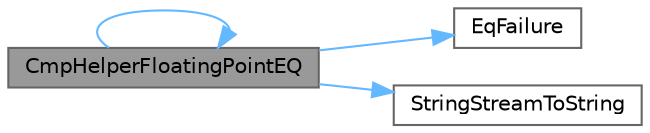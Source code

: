 digraph "CmpHelperFloatingPointEQ"
{
 // LATEX_PDF_SIZE
  bgcolor="transparent";
  edge [fontname=Helvetica,fontsize=10,labelfontname=Helvetica,labelfontsize=10];
  node [fontname=Helvetica,fontsize=10,shape=box,height=0.2,width=0.4];
  rankdir="LR";
  Node1 [id="Node000001",label="CmpHelperFloatingPointEQ",height=0.2,width=0.4,color="gray40", fillcolor="grey60", style="filled", fontcolor="black",tooltip=" "];
  Node1 -> Node1 [id="edge1_Node000001_Node000001",color="steelblue1",style="solid",tooltip=" "];
  Node1 -> Node2 [id="edge2_Node000001_Node000002",color="steelblue1",style="solid",tooltip=" "];
  Node2 [id="Node000002",label="EqFailure",height=0.2,width=0.4,color="grey40", fillcolor="white", style="filled",URL="$namespacetesting_1_1internal.html#a9ee55ad3c9c1624e5dd9f31e497a2231",tooltip=" "];
  Node1 -> Node3 [id="edge3_Node000001_Node000003",color="steelblue1",style="solid",tooltip=" "];
  Node3 [id="Node000003",label="StringStreamToString",height=0.2,width=0.4,color="grey40", fillcolor="white", style="filled",URL="$namespacetesting_1_1internal.html#ae2050e55e5d04b8dedf0146f54de20fd",tooltip=" "];
}
